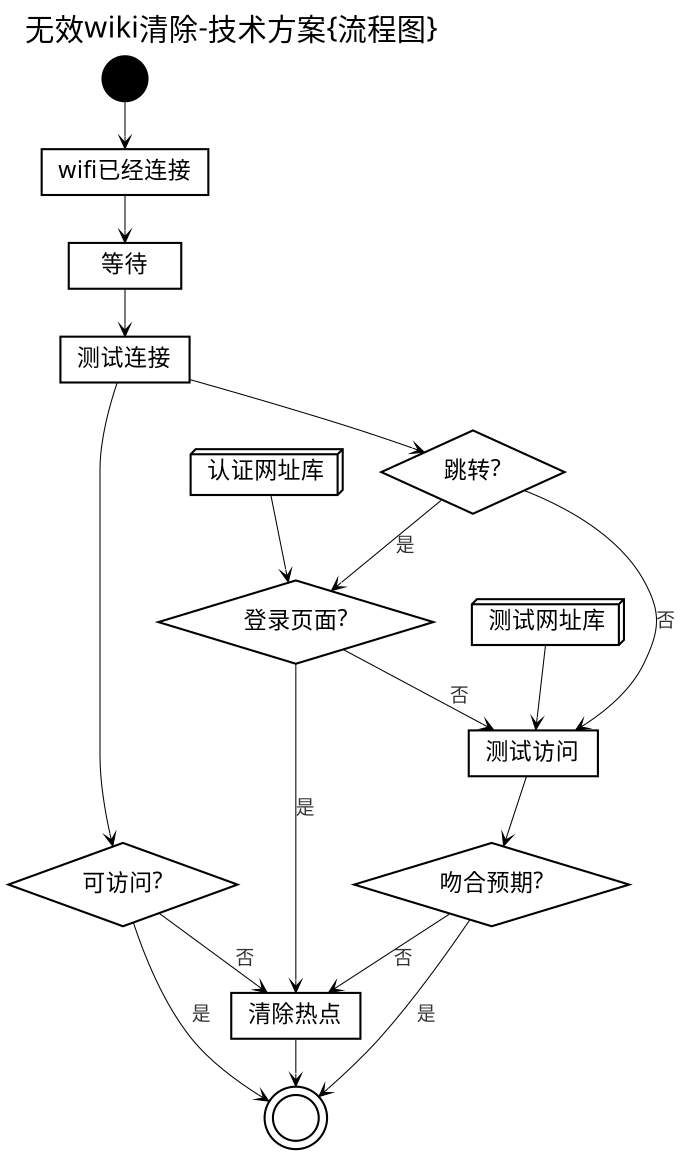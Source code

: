     /*生成命令:
$ dot -Tpng badwifi-killer.dot -o badwifi-killer.png
 -Tcmapx -o lb-crx-roles.map

    全局设定
    plaintext
{{{#!GraphViz dot
    */

digraph G4badwifi2killer {
    /*全局设定*/
    graph [label="无效wiki清除-技术方案{流程图}"
        ,fontsize=14.0
        ,fontname="WenQuanYi Micro Hei"
        ,labeljust="l",labelloc="t",center=1
        ,ranksep=0.3,center=1,ratio=compress
        ,rankdir=TB
        ];

    node[fontsize=11.0,height=0.3
        ,fontname="WenQuanYi Micro Hei"
        ,shape=component 
        ];

    edge [fontsize=9.0,fontcolor="#333333"
        ,fontname="WenQuanYi Micro Hei"
        ,arrowsize=0.6,arrowhead=vee,arrowtail=none
        ,style="setlinewidth(0.5)"
        ];
/*
    src [label="源码",shape=ellipse,style="filled,dashed,setlinewidth(5)"
        ,color="#333333",fillcolor=dimgray
        ,URL="http://code.google.com/p/zoomquiet/source/browse/dot/obp/csdndr1-km.dot?repo=tangle"];
    /*图元声明
    start       [label="流程开始/结束",shape=point];
    end         [label="",shape=doublecircle,fillcolor=red];

    box         [label="实体/对象",shape=box];
    ellipse     [label="行动/节点",shape=ellipse];
    egg         [label="用户/人物",shape=egg];
    plaintext   [label="状态/属性",shape=plaintext,fillcolor=whitesmoke];
    diamond     [label="判别",shape=diamond];
    note        [label="注释",shape=note];
    tab         [label="目录/模块",shape=tab];
    db          [label="数据库",shape=box3d];
    component   [label="主机/组件",shape=component];
  ,style="rounded,dotted"];
*/

    start       [label="流程开始/结束",shape=point];
    end         [label="",shape=doublecircle,fillcolor=red];

    WIFIconn [label="wifi已经连接",shape=box];
    WAIT [label="等待",shape=box];

    DBtry [label="测试网址库",shape=box3d];
    DBuri [label="认证网址库",shape=box3d];

    tryWIFI [label="测试连接",shape=box];
    tryURI [label="测试访问",shape=box];

    delWIFI [label="清除热点",shape=box];

    isJUMP [label="跳转?",shape=diamond];
    isLOGIN [label="登录页面?",shape=diamond];
    isSAME [label="吻合预期?",shape=diamond];
    isOK [label="可访问?",shape=diamond];



    /*图例关系
    srvPUB->installer [label="2.0",style="dotted"];
    */

    start->WIFIconn->WAIT;
    WAIT->tryWIFI;

    tryWIFI->isOK;
        isOK->delWIFI [label="否"];
        isOK->end [label="是"];

    tryWIFI->isJUMP 
        isJUMP->isLOGIN [label="是"];
        DBuri->isLOGIN;
        isLOGIN->delWIFI [label="是"];
        isLOGIN->tryURI [label="否"];
        tryURI->isSAME;
            isSAME->delWIFI [label="否"];
            isSAME->end [label="是"];

        isJUMP->tryURI [label="否"];
        DBtry->tryURI;

    delWIFI->end;



/*
    { rank=same; PUB    srvA srvB srvN; }
    { rank=same; DL     installer; }
    { rank=same; CHK    chker; }
    { rank=same; DONE   bkStore; }

    PUB[label="发布阶段",shape=plaintext];
    DL[label="下载阶段",shape=plaintext];
    CHK[label="检查阶段",shape=plaintext];
    DONE[label="完成阶段",shape=plaintext];
        PUB->DL->CHK->DONE;

        srvPUB->srvAC;
        srvA->srvB->srvN;
*/
    edge [style=invis];
}

